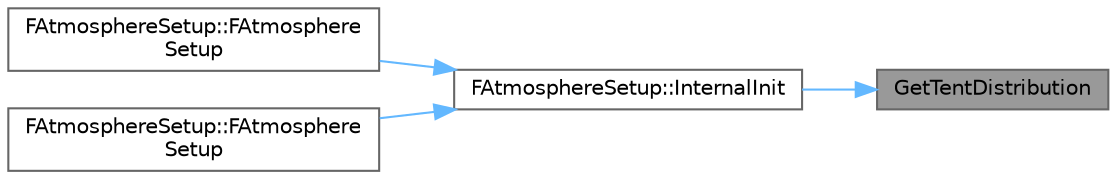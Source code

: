 digraph "GetTentDistribution"
{
 // INTERACTIVE_SVG=YES
 // LATEX_PDF_SIZE
  bgcolor="transparent";
  edge [fontname=Helvetica,fontsize=10,labelfontname=Helvetica,labelfontsize=10];
  node [fontname=Helvetica,fontsize=10,shape=box,height=0.2,width=0.4];
  rankdir="RL";
  Node1 [id="Node000001",label="GetTentDistribution",height=0.2,width=0.4,color="gray40", fillcolor="grey60", style="filled", fontcolor="black",tooltip=" "];
  Node1 -> Node2 [id="edge1_Node000001_Node000002",dir="back",color="steelblue1",style="solid",tooltip=" "];
  Node2 [id="Node000002",label="FAtmosphereSetup::InternalInit",height=0.2,width=0.4,color="grey40", fillcolor="white", style="filled",URL="$d7/dab/structFAtmosphereSetup.html#ab68865704daf33ddd65d22f59329d543",tooltip=" "];
  Node2 -> Node3 [id="edge2_Node000002_Node000003",dir="back",color="steelblue1",style="solid",tooltip=" "];
  Node3 [id="Node000003",label="FAtmosphereSetup::FAtmosphere\lSetup",height=0.2,width=0.4,color="grey40", fillcolor="white", style="filled",URL="$d7/dab/structFAtmosphereSetup.html#ab5489a439bdc33a7d64e4b8d5a63f16f",tooltip=" "];
  Node2 -> Node4 [id="edge3_Node000002_Node000004",dir="back",color="steelblue1",style="solid",tooltip=" "];
  Node4 [id="Node000004",label="FAtmosphereSetup::FAtmosphere\lSetup",height=0.2,width=0.4,color="grey40", fillcolor="white", style="filled",URL="$d7/dab/structFAtmosphereSetup.html#a357211ac9d2e1e4c08b8953c3c8d7dfc",tooltip=" "];
}
